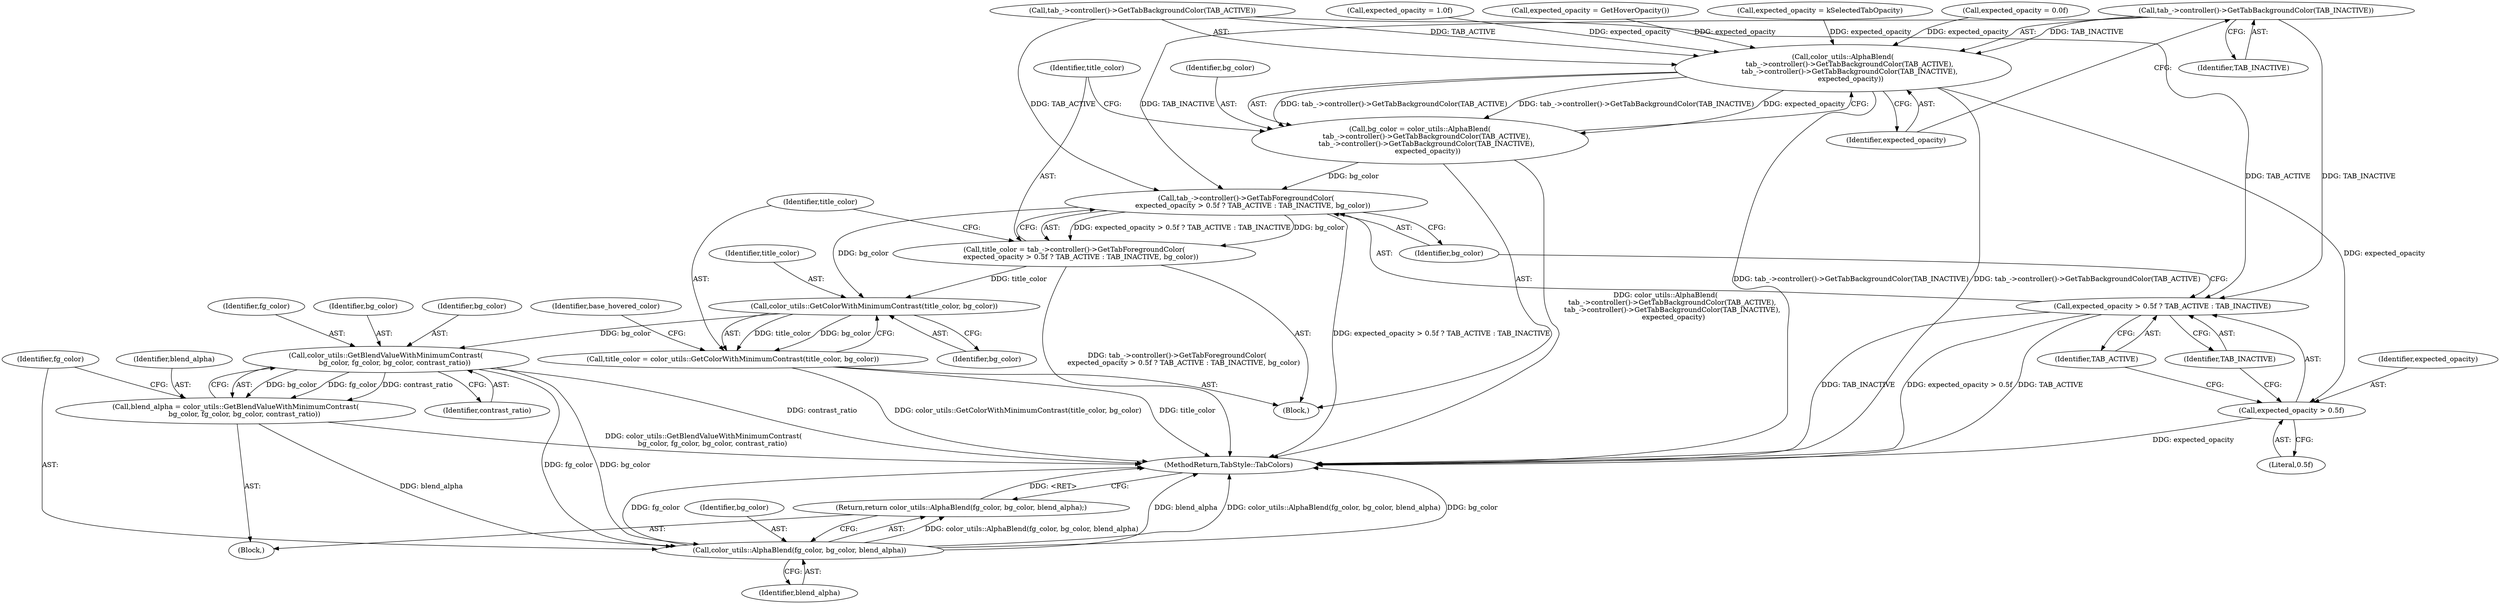 digraph "1_Chrome_45d901b56f578a74b19ba0d10fa5c4c467f19303_3@del" {
"1000152" [label="(Call,tab_->controller()->GetTabBackgroundColor(TAB_INACTIVE))"];
"1000149" [label="(Call,color_utils::AlphaBlend(\n      tab_->controller()->GetTabBackgroundColor(TAB_ACTIVE),\n      tab_->controller()->GetTabBackgroundColor(TAB_INACTIVE),\n       expected_opacity))"];
"1000147" [label="(Call,bg_color = color_utils::AlphaBlend(\n      tab_->controller()->GetTabBackgroundColor(TAB_ACTIVE),\n      tab_->controller()->GetTabBackgroundColor(TAB_INACTIVE),\n       expected_opacity))"];
"1000158" [label="(Call,tab_->controller()->GetTabForegroundColor(\n      expected_opacity > 0.5f ? TAB_ACTIVE : TAB_INACTIVE, bg_color))"];
"1000156" [label="(Call,title_color = tab_->controller()->GetTabForegroundColor(\n      expected_opacity > 0.5f ? TAB_ACTIVE : TAB_INACTIVE, bg_color))"];
"1000168" [label="(Call,color_utils::GetColorWithMinimumContrast(title_color, bg_color))"];
"1000166" [label="(Call,title_color = color_utils::GetColorWithMinimumContrast(title_color, bg_color))"];
"1000185" [label="(Call,color_utils::GetBlendValueWithMinimumContrast(\n        bg_color, fg_color, bg_color, contrast_ratio))"];
"1000183" [label="(Call,blend_alpha = color_utils::GetBlendValueWithMinimumContrast(\n        bg_color, fg_color, bg_color, contrast_ratio))"];
"1000191" [label="(Call,color_utils::AlphaBlend(fg_color, bg_color, blend_alpha))"];
"1000190" [label="(Return,return color_utils::AlphaBlend(fg_color, bg_color, blend_alpha);)"];
"1000160" [label="(Call,expected_opacity > 0.5f)"];
"1000159" [label="(Call,expected_opacity > 0.5f ? TAB_ACTIVE : TAB_INACTIVE)"];
"1000169" [label="(Identifier,title_color)"];
"1000154" [label="(Identifier,expected_opacity)"];
"1000165" [label="(Identifier,bg_color)"];
"1000232" [label="(MethodReturn,TabStyle::TabColors)"];
"1000159" [label="(Call,expected_opacity > 0.5f ? TAB_ACTIVE : TAB_INACTIVE)"];
"1000129" [label="(Call,expected_opacity = 1.0f)"];
"1000193" [label="(Identifier,bg_color)"];
"1000150" [label="(Call,tab_->controller()->GetTabBackgroundColor(TAB_ACTIVE))"];
"1000143" [label="(Call,expected_opacity = GetHoverOpacity())"];
"1000136" [label="(Call,expected_opacity = kSelectedTabOpacity)"];
"1000185" [label="(Call,color_utils::GetBlendValueWithMinimumContrast(\n        bg_color, fg_color, bg_color, contrast_ratio))"];
"1000156" [label="(Call,title_color = tab_->controller()->GetTabForegroundColor(\n      expected_opacity > 0.5f ? TAB_ACTIVE : TAB_INACTIVE, bg_color))"];
"1000184" [label="(Identifier,blend_alpha)"];
"1000157" [label="(Identifier,title_color)"];
"1000163" [label="(Identifier,TAB_ACTIVE)"];
"1000166" [label="(Call,title_color = color_utils::GetColorWithMinimumContrast(title_color, bg_color))"];
"1000167" [label="(Identifier,title_color)"];
"1000189" [label="(Identifier,contrast_ratio)"];
"1000170" [label="(Identifier,bg_color)"];
"1000187" [label="(Identifier,fg_color)"];
"1000181" [label="(Block,)"];
"1000191" [label="(Call,color_utils::AlphaBlend(fg_color, bg_color, blend_alpha))"];
"1000188" [label="(Identifier,bg_color)"];
"1000160" [label="(Call,expected_opacity > 0.5f)"];
"1000173" [label="(Identifier,base_hovered_color)"];
"1000101" [label="(Block,)"];
"1000162" [label="(Literal,0.5f)"];
"1000190" [label="(Return,return color_utils::AlphaBlend(fg_color, bg_color, blend_alpha);)"];
"1000168" [label="(Call,color_utils::GetColorWithMinimumContrast(title_color, bg_color))"];
"1000147" [label="(Call,bg_color = color_utils::AlphaBlend(\n      tab_->controller()->GetTabBackgroundColor(TAB_ACTIVE),\n      tab_->controller()->GetTabBackgroundColor(TAB_INACTIVE),\n       expected_opacity))"];
"1000186" [label="(Identifier,bg_color)"];
"1000161" [label="(Identifier,expected_opacity)"];
"1000152" [label="(Call,tab_->controller()->GetTabBackgroundColor(TAB_INACTIVE))"];
"1000148" [label="(Identifier,bg_color)"];
"1000123" [label="(Call,expected_opacity = 0.0f)"];
"1000183" [label="(Call,blend_alpha = color_utils::GetBlendValueWithMinimumContrast(\n        bg_color, fg_color, bg_color, contrast_ratio))"];
"1000158" [label="(Call,tab_->controller()->GetTabForegroundColor(\n      expected_opacity > 0.5f ? TAB_ACTIVE : TAB_INACTIVE, bg_color))"];
"1000149" [label="(Call,color_utils::AlphaBlend(\n      tab_->controller()->GetTabBackgroundColor(TAB_ACTIVE),\n      tab_->controller()->GetTabBackgroundColor(TAB_INACTIVE),\n       expected_opacity))"];
"1000164" [label="(Identifier,TAB_INACTIVE)"];
"1000194" [label="(Identifier,blend_alpha)"];
"1000192" [label="(Identifier,fg_color)"];
"1000153" [label="(Identifier,TAB_INACTIVE)"];
"1000152" -> "1000149"  [label="AST: "];
"1000152" -> "1000153"  [label="CFG: "];
"1000153" -> "1000152"  [label="AST: "];
"1000154" -> "1000152"  [label="CFG: "];
"1000152" -> "1000149"  [label="DDG: TAB_INACTIVE"];
"1000152" -> "1000158"  [label="DDG: TAB_INACTIVE"];
"1000152" -> "1000159"  [label="DDG: TAB_INACTIVE"];
"1000149" -> "1000147"  [label="AST: "];
"1000149" -> "1000154"  [label="CFG: "];
"1000150" -> "1000149"  [label="AST: "];
"1000154" -> "1000149"  [label="AST: "];
"1000147" -> "1000149"  [label="CFG: "];
"1000149" -> "1000232"  [label="DDG: tab_->controller()->GetTabBackgroundColor(TAB_INACTIVE)"];
"1000149" -> "1000232"  [label="DDG: tab_->controller()->GetTabBackgroundColor(TAB_ACTIVE)"];
"1000149" -> "1000147"  [label="DDG: tab_->controller()->GetTabBackgroundColor(TAB_ACTIVE)"];
"1000149" -> "1000147"  [label="DDG: tab_->controller()->GetTabBackgroundColor(TAB_INACTIVE)"];
"1000149" -> "1000147"  [label="DDG: expected_opacity"];
"1000150" -> "1000149"  [label="DDG: TAB_ACTIVE"];
"1000129" -> "1000149"  [label="DDG: expected_opacity"];
"1000143" -> "1000149"  [label="DDG: expected_opacity"];
"1000136" -> "1000149"  [label="DDG: expected_opacity"];
"1000123" -> "1000149"  [label="DDG: expected_opacity"];
"1000149" -> "1000160"  [label="DDG: expected_opacity"];
"1000147" -> "1000101"  [label="AST: "];
"1000148" -> "1000147"  [label="AST: "];
"1000157" -> "1000147"  [label="CFG: "];
"1000147" -> "1000232"  [label="DDG: color_utils::AlphaBlend(\n      tab_->controller()->GetTabBackgroundColor(TAB_ACTIVE),\n      tab_->controller()->GetTabBackgroundColor(TAB_INACTIVE),\n       expected_opacity)"];
"1000147" -> "1000158"  [label="DDG: bg_color"];
"1000158" -> "1000156"  [label="AST: "];
"1000158" -> "1000165"  [label="CFG: "];
"1000159" -> "1000158"  [label="AST: "];
"1000165" -> "1000158"  [label="AST: "];
"1000156" -> "1000158"  [label="CFG: "];
"1000158" -> "1000232"  [label="DDG: expected_opacity > 0.5f ? TAB_ACTIVE : TAB_INACTIVE"];
"1000158" -> "1000156"  [label="DDG: expected_opacity > 0.5f ? TAB_ACTIVE : TAB_INACTIVE"];
"1000158" -> "1000156"  [label="DDG: bg_color"];
"1000150" -> "1000158"  [label="DDG: TAB_ACTIVE"];
"1000158" -> "1000168"  [label="DDG: bg_color"];
"1000156" -> "1000101"  [label="AST: "];
"1000157" -> "1000156"  [label="AST: "];
"1000167" -> "1000156"  [label="CFG: "];
"1000156" -> "1000232"  [label="DDG: tab_->controller()->GetTabForegroundColor(\n      expected_opacity > 0.5f ? TAB_ACTIVE : TAB_INACTIVE, bg_color)"];
"1000156" -> "1000168"  [label="DDG: title_color"];
"1000168" -> "1000166"  [label="AST: "];
"1000168" -> "1000170"  [label="CFG: "];
"1000169" -> "1000168"  [label="AST: "];
"1000170" -> "1000168"  [label="AST: "];
"1000166" -> "1000168"  [label="CFG: "];
"1000168" -> "1000166"  [label="DDG: title_color"];
"1000168" -> "1000166"  [label="DDG: bg_color"];
"1000168" -> "1000185"  [label="DDG: bg_color"];
"1000166" -> "1000101"  [label="AST: "];
"1000167" -> "1000166"  [label="AST: "];
"1000173" -> "1000166"  [label="CFG: "];
"1000166" -> "1000232"  [label="DDG: color_utils::GetColorWithMinimumContrast(title_color, bg_color)"];
"1000166" -> "1000232"  [label="DDG: title_color"];
"1000185" -> "1000183"  [label="AST: "];
"1000185" -> "1000189"  [label="CFG: "];
"1000186" -> "1000185"  [label="AST: "];
"1000187" -> "1000185"  [label="AST: "];
"1000188" -> "1000185"  [label="AST: "];
"1000189" -> "1000185"  [label="AST: "];
"1000183" -> "1000185"  [label="CFG: "];
"1000185" -> "1000232"  [label="DDG: contrast_ratio"];
"1000185" -> "1000183"  [label="DDG: bg_color"];
"1000185" -> "1000183"  [label="DDG: fg_color"];
"1000185" -> "1000183"  [label="DDG: contrast_ratio"];
"1000185" -> "1000191"  [label="DDG: fg_color"];
"1000185" -> "1000191"  [label="DDG: bg_color"];
"1000183" -> "1000181"  [label="AST: "];
"1000184" -> "1000183"  [label="AST: "];
"1000192" -> "1000183"  [label="CFG: "];
"1000183" -> "1000232"  [label="DDG: color_utils::GetBlendValueWithMinimumContrast(\n        bg_color, fg_color, bg_color, contrast_ratio)"];
"1000183" -> "1000191"  [label="DDG: blend_alpha"];
"1000191" -> "1000190"  [label="AST: "];
"1000191" -> "1000194"  [label="CFG: "];
"1000192" -> "1000191"  [label="AST: "];
"1000193" -> "1000191"  [label="AST: "];
"1000194" -> "1000191"  [label="AST: "];
"1000190" -> "1000191"  [label="CFG: "];
"1000191" -> "1000232"  [label="DDG: blend_alpha"];
"1000191" -> "1000232"  [label="DDG: color_utils::AlphaBlend(fg_color, bg_color, blend_alpha)"];
"1000191" -> "1000232"  [label="DDG: bg_color"];
"1000191" -> "1000232"  [label="DDG: fg_color"];
"1000191" -> "1000190"  [label="DDG: color_utils::AlphaBlend(fg_color, bg_color, blend_alpha)"];
"1000190" -> "1000181"  [label="AST: "];
"1000232" -> "1000190"  [label="CFG: "];
"1000190" -> "1000232"  [label="DDG: <RET>"];
"1000160" -> "1000159"  [label="AST: "];
"1000160" -> "1000162"  [label="CFG: "];
"1000161" -> "1000160"  [label="AST: "];
"1000162" -> "1000160"  [label="AST: "];
"1000163" -> "1000160"  [label="CFG: "];
"1000164" -> "1000160"  [label="CFG: "];
"1000160" -> "1000232"  [label="DDG: expected_opacity"];
"1000159" -> "1000163"  [label="CFG: "];
"1000159" -> "1000164"  [label="CFG: "];
"1000163" -> "1000159"  [label="AST: "];
"1000164" -> "1000159"  [label="AST: "];
"1000165" -> "1000159"  [label="CFG: "];
"1000159" -> "1000232"  [label="DDG: TAB_INACTIVE"];
"1000159" -> "1000232"  [label="DDG: expected_opacity > 0.5f"];
"1000159" -> "1000232"  [label="DDG: TAB_ACTIVE"];
"1000150" -> "1000159"  [label="DDG: TAB_ACTIVE"];
}
